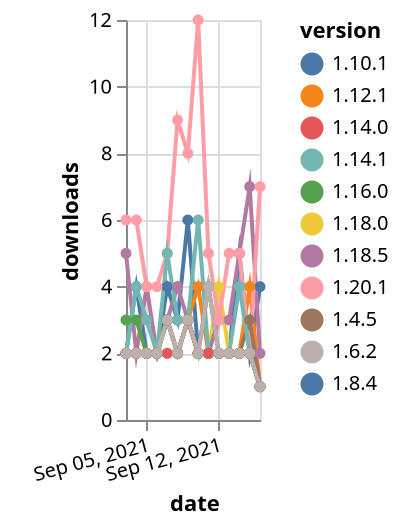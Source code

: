 {"$schema": "https://vega.github.io/schema/vega-lite/v5.json", "description": "A simple bar chart with embedded data.", "data": {"values": [{"date": "2021-09-03", "total": 2956, "delta": 2, "version": "1.10.1"}, {"date": "2021-09-04", "total": 2960, "delta": 4, "version": "1.10.1"}, {"date": "2021-09-05", "total": 2962, "delta": 2, "version": "1.10.1"}, {"date": "2021-09-06", "total": 2964, "delta": 2, "version": "1.10.1"}, {"date": "2021-09-07", "total": 2968, "delta": 4, "version": "1.10.1"}, {"date": "2021-09-08", "total": 2971, "delta": 3, "version": "1.10.1"}, {"date": "2021-09-09", "total": 2977, "delta": 6, "version": "1.10.1"}, {"date": "2021-09-10", "total": 2979, "delta": 2, "version": "1.10.1"}, {"date": "2021-09-11", "total": 2981, "delta": 2, "version": "1.10.1"}, {"date": "2021-09-12", "total": 2983, "delta": 2, "version": "1.10.1"}, {"date": "2021-09-13", "total": 2985, "delta": 2, "version": "1.10.1"}, {"date": "2021-09-14", "total": 2990, "delta": 5, "version": "1.10.1"}, {"date": "2021-09-15", "total": 2992, "delta": 2, "version": "1.10.1"}, {"date": "2021-09-16", "total": 2996, "delta": 4, "version": "1.10.1"}, {"date": "2021-09-03", "total": 1156, "delta": 2, "version": "1.18.0"}, {"date": "2021-09-04", "total": 1158, "delta": 2, "version": "1.18.0"}, {"date": "2021-09-05", "total": 1160, "delta": 2, "version": "1.18.0"}, {"date": "2021-09-06", "total": 1162, "delta": 2, "version": "1.18.0"}, {"date": "2021-09-07", "total": 1165, "delta": 3, "version": "1.18.0"}, {"date": "2021-09-08", "total": 1167, "delta": 2, "version": "1.18.0"}, {"date": "2021-09-09", "total": 1170, "delta": 3, "version": "1.18.0"}, {"date": "2021-09-10", "total": 1172, "delta": 2, "version": "1.18.0"}, {"date": "2021-09-11", "total": 1174, "delta": 2, "version": "1.18.0"}, {"date": "2021-09-12", "total": 1178, "delta": 4, "version": "1.18.0"}, {"date": "2021-09-13", "total": 1180, "delta": 2, "version": "1.18.0"}, {"date": "2021-09-14", "total": 1182, "delta": 2, "version": "1.18.0"}, {"date": "2021-09-15", "total": 1184, "delta": 2, "version": "1.18.0"}, {"date": "2021-09-16", "total": 1185, "delta": 1, "version": "1.18.0"}, {"date": "2021-09-03", "total": 719, "delta": 5, "version": "1.18.5"}, {"date": "2021-09-04", "total": 721, "delta": 2, "version": "1.18.5"}, {"date": "2021-09-05", "total": 725, "delta": 4, "version": "1.18.5"}, {"date": "2021-09-06", "total": 727, "delta": 2, "version": "1.18.5"}, {"date": "2021-09-07", "total": 730, "delta": 3, "version": "1.18.5"}, {"date": "2021-09-08", "total": 734, "delta": 4, "version": "1.18.5"}, {"date": "2021-09-09", "total": 737, "delta": 3, "version": "1.18.5"}, {"date": "2021-09-10", "total": 739, "delta": 2, "version": "1.18.5"}, {"date": "2021-09-11", "total": 741, "delta": 2, "version": "1.18.5"}, {"date": "2021-09-12", "total": 744, "delta": 3, "version": "1.18.5"}, {"date": "2021-09-13", "total": 747, "delta": 3, "version": "1.18.5"}, {"date": "2021-09-14", "total": 752, "delta": 5, "version": "1.18.5"}, {"date": "2021-09-15", "total": 759, "delta": 7, "version": "1.18.5"}, {"date": "2021-09-16", "total": 761, "delta": 2, "version": "1.18.5"}, {"date": "2021-09-03", "total": 1910, "delta": 2, "version": "1.12.1"}, {"date": "2021-09-04", "total": 1912, "delta": 2, "version": "1.12.1"}, {"date": "2021-09-05", "total": 1914, "delta": 2, "version": "1.12.1"}, {"date": "2021-09-06", "total": 1916, "delta": 2, "version": "1.12.1"}, {"date": "2021-09-07", "total": 1919, "delta": 3, "version": "1.12.1"}, {"date": "2021-09-08", "total": 1921, "delta": 2, "version": "1.12.1"}, {"date": "2021-09-09", "total": 1924, "delta": 3, "version": "1.12.1"}, {"date": "2021-09-10", "total": 1928, "delta": 4, "version": "1.12.1"}, {"date": "2021-09-11", "total": 1930, "delta": 2, "version": "1.12.1"}, {"date": "2021-09-12", "total": 1932, "delta": 2, "version": "1.12.1"}, {"date": "2021-09-13", "total": 1934, "delta": 2, "version": "1.12.1"}, {"date": "2021-09-14", "total": 1936, "delta": 2, "version": "1.12.1"}, {"date": "2021-09-15", "total": 1940, "delta": 4, "version": "1.12.1"}, {"date": "2021-09-16", "total": 1941, "delta": 1, "version": "1.12.1"}, {"date": "2021-09-03", "total": 2399, "delta": 2, "version": "1.8.4"}, {"date": "2021-09-04", "total": 2401, "delta": 2, "version": "1.8.4"}, {"date": "2021-09-05", "total": 2403, "delta": 2, "version": "1.8.4"}, {"date": "2021-09-06", "total": 2405, "delta": 2, "version": "1.8.4"}, {"date": "2021-09-07", "total": 2408, "delta": 3, "version": "1.8.4"}, {"date": "2021-09-08", "total": 2410, "delta": 2, "version": "1.8.4"}, {"date": "2021-09-09", "total": 2413, "delta": 3, "version": "1.8.4"}, {"date": "2021-09-10", "total": 2415, "delta": 2, "version": "1.8.4"}, {"date": "2021-09-11", "total": 2419, "delta": 4, "version": "1.8.4"}, {"date": "2021-09-12", "total": 2421, "delta": 2, "version": "1.8.4"}, {"date": "2021-09-13", "total": 2423, "delta": 2, "version": "1.8.4"}, {"date": "2021-09-14", "total": 2425, "delta": 2, "version": "1.8.4"}, {"date": "2021-09-15", "total": 2427, "delta": 2, "version": "1.8.4"}, {"date": "2021-09-16", "total": 2428, "delta": 1, "version": "1.8.4"}, {"date": "2021-09-03", "total": 1349, "delta": 3, "version": "1.16.0"}, {"date": "2021-09-04", "total": 1352, "delta": 3, "version": "1.16.0"}, {"date": "2021-09-05", "total": 1354, "delta": 2, "version": "1.16.0"}, {"date": "2021-09-06", "total": 1356, "delta": 2, "version": "1.16.0"}, {"date": "2021-09-07", "total": 1359, "delta": 3, "version": "1.16.0"}, {"date": "2021-09-08", "total": 1361, "delta": 2, "version": "1.16.0"}, {"date": "2021-09-09", "total": 1364, "delta": 3, "version": "1.16.0"}, {"date": "2021-09-10", "total": 1366, "delta": 2, "version": "1.16.0"}, {"date": "2021-09-11", "total": 1368, "delta": 2, "version": "1.16.0"}, {"date": "2021-09-12", "total": 1370, "delta": 2, "version": "1.16.0"}, {"date": "2021-09-13", "total": 1372, "delta": 2, "version": "1.16.0"}, {"date": "2021-09-14", "total": 1374, "delta": 2, "version": "1.16.0"}, {"date": "2021-09-15", "total": 1376, "delta": 2, "version": "1.16.0"}, {"date": "2021-09-16", "total": 1377, "delta": 1, "version": "1.16.0"}, {"date": "2021-09-03", "total": 487, "delta": 6, "version": "1.20.1"}, {"date": "2021-09-04", "total": 493, "delta": 6, "version": "1.20.1"}, {"date": "2021-09-05", "total": 497, "delta": 4, "version": "1.20.1"}, {"date": "2021-09-06", "total": 501, "delta": 4, "version": "1.20.1"}, {"date": "2021-09-07", "total": 506, "delta": 5, "version": "1.20.1"}, {"date": "2021-09-08", "total": 515, "delta": 9, "version": "1.20.1"}, {"date": "2021-09-09", "total": 523, "delta": 8, "version": "1.20.1"}, {"date": "2021-09-10", "total": 535, "delta": 12, "version": "1.20.1"}, {"date": "2021-09-11", "total": 540, "delta": 5, "version": "1.20.1"}, {"date": "2021-09-12", "total": 543, "delta": 3, "version": "1.20.1"}, {"date": "2021-09-13", "total": 548, "delta": 5, "version": "1.20.1"}, {"date": "2021-09-14", "total": 553, "delta": 5, "version": "1.20.1"}, {"date": "2021-09-15", "total": 555, "delta": 2, "version": "1.20.1"}, {"date": "2021-09-16", "total": 562, "delta": 7, "version": "1.20.1"}, {"date": "2021-09-03", "total": 2814, "delta": 2, "version": "1.4.5"}, {"date": "2021-09-04", "total": 2816, "delta": 2, "version": "1.4.5"}, {"date": "2021-09-05", "total": 2818, "delta": 2, "version": "1.4.5"}, {"date": "2021-09-06", "total": 2820, "delta": 2, "version": "1.4.5"}, {"date": "2021-09-07", "total": 2823, "delta": 3, "version": "1.4.5"}, {"date": "2021-09-08", "total": 2825, "delta": 2, "version": "1.4.5"}, {"date": "2021-09-09", "total": 2828, "delta": 3, "version": "1.4.5"}, {"date": "2021-09-10", "total": 2830, "delta": 2, "version": "1.4.5"}, {"date": "2021-09-11", "total": 2832, "delta": 2, "version": "1.4.5"}, {"date": "2021-09-12", "total": 2834, "delta": 2, "version": "1.4.5"}, {"date": "2021-09-13", "total": 2836, "delta": 2, "version": "1.4.5"}, {"date": "2021-09-14", "total": 2838, "delta": 2, "version": "1.4.5"}, {"date": "2021-09-15", "total": 2841, "delta": 3, "version": "1.4.5"}, {"date": "2021-09-16", "total": 2842, "delta": 1, "version": "1.4.5"}, {"date": "2021-09-03", "total": 2278, "delta": 2, "version": "1.14.1"}, {"date": "2021-09-04", "total": 2282, "delta": 4, "version": "1.14.1"}, {"date": "2021-09-05", "total": 2285, "delta": 3, "version": "1.14.1"}, {"date": "2021-09-06", "total": 2287, "delta": 2, "version": "1.14.1"}, {"date": "2021-09-07", "total": 2292, "delta": 5, "version": "1.14.1"}, {"date": "2021-09-08", "total": 2295, "delta": 3, "version": "1.14.1"}, {"date": "2021-09-09", "total": 2298, "delta": 3, "version": "1.14.1"}, {"date": "2021-09-10", "total": 2304, "delta": 6, "version": "1.14.1"}, {"date": "2021-09-11", "total": 2306, "delta": 2, "version": "1.14.1"}, {"date": "2021-09-12", "total": 2308, "delta": 2, "version": "1.14.1"}, {"date": "2021-09-13", "total": 2310, "delta": 2, "version": "1.14.1"}, {"date": "2021-09-14", "total": 2314, "delta": 4, "version": "1.14.1"}, {"date": "2021-09-15", "total": 2316, "delta": 2, "version": "1.14.1"}, {"date": "2021-09-16", "total": 2317, "delta": 1, "version": "1.14.1"}, {"date": "2021-09-03", "total": 1381, "delta": 2, "version": "1.14.0"}, {"date": "2021-09-04", "total": 1383, "delta": 2, "version": "1.14.0"}, {"date": "2021-09-05", "total": 1385, "delta": 2, "version": "1.14.0"}, {"date": "2021-09-06", "total": 1387, "delta": 2, "version": "1.14.0"}, {"date": "2021-09-07", "total": 1389, "delta": 2, "version": "1.14.0"}, {"date": "2021-09-08", "total": 1391, "delta": 2, "version": "1.14.0"}, {"date": "2021-09-09", "total": 1394, "delta": 3, "version": "1.14.0"}, {"date": "2021-09-10", "total": 1396, "delta": 2, "version": "1.14.0"}, {"date": "2021-09-11", "total": 1398, "delta": 2, "version": "1.14.0"}, {"date": "2021-09-12", "total": 1400, "delta": 2, "version": "1.14.0"}, {"date": "2021-09-13", "total": 1402, "delta": 2, "version": "1.14.0"}, {"date": "2021-09-14", "total": 1404, "delta": 2, "version": "1.14.0"}, {"date": "2021-09-15", "total": 1406, "delta": 2, "version": "1.14.0"}, {"date": "2021-09-16", "total": 1407, "delta": 1, "version": "1.14.0"}, {"date": "2021-09-03", "total": 3323, "delta": 2, "version": "1.6.2"}, {"date": "2021-09-04", "total": 3325, "delta": 2, "version": "1.6.2"}, {"date": "2021-09-05", "total": 3327, "delta": 2, "version": "1.6.2"}, {"date": "2021-09-06", "total": 3329, "delta": 2, "version": "1.6.2"}, {"date": "2021-09-07", "total": 3332, "delta": 3, "version": "1.6.2"}, {"date": "2021-09-08", "total": 3334, "delta": 2, "version": "1.6.2"}, {"date": "2021-09-09", "total": 3337, "delta": 3, "version": "1.6.2"}, {"date": "2021-09-10", "total": 3339, "delta": 2, "version": "1.6.2"}, {"date": "2021-09-11", "total": 3343, "delta": 4, "version": "1.6.2"}, {"date": "2021-09-12", "total": 3345, "delta": 2, "version": "1.6.2"}, {"date": "2021-09-13", "total": 3347, "delta": 2, "version": "1.6.2"}, {"date": "2021-09-14", "total": 3349, "delta": 2, "version": "1.6.2"}, {"date": "2021-09-15", "total": 3351, "delta": 2, "version": "1.6.2"}, {"date": "2021-09-16", "total": 3352, "delta": 1, "version": "1.6.2"}]}, "width": "container", "mark": {"type": "line", "point": {"filled": true}}, "encoding": {"x": {"field": "date", "type": "temporal", "timeUnit": "yearmonthdate", "title": "date", "axis": {"labelAngle": -15}}, "y": {"field": "delta", "type": "quantitative", "title": "downloads"}, "color": {"field": "version", "type": "nominal"}, "tooltip": {"field": "delta"}}}